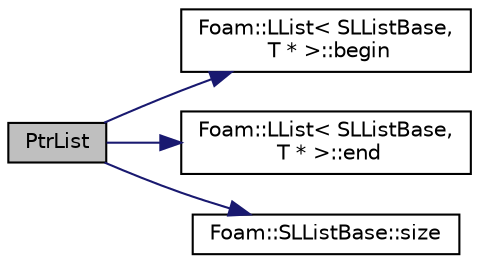 digraph "PtrList"
{
  bgcolor="transparent";
  edge [fontname="Helvetica",fontsize="10",labelfontname="Helvetica",labelfontsize="10"];
  node [fontname="Helvetica",fontsize="10",shape=record];
  rankdir="LR";
  Node1 [label="PtrList",height=0.2,width=0.4,color="black", fillcolor="grey75", style="filled", fontcolor="black"];
  Node1 -> Node2 [color="midnightblue",fontsize="10",style="solid",fontname="Helvetica"];
  Node2 [label="Foam::LList\< SLListBase,\l T * \>::begin",height=0.2,width=0.4,color="black",URL="$a01371.html#ad69bd11391be1a1dba5c8202259664f8"];
  Node1 -> Node3 [color="midnightblue",fontsize="10",style="solid",fontname="Helvetica"];
  Node3 [label="Foam::LList\< SLListBase,\l T * \>::end",height=0.2,width=0.4,color="black",URL="$a01371.html#a8c02327283a4fc936eae31f08ff9ff02"];
  Node1 -> Node4 [color="midnightblue",fontsize="10",style="solid",fontname="Helvetica"];
  Node4 [label="Foam::SLListBase::size",height=0.2,width=0.4,color="black",URL="$a02344.html#a723361dc2020160f5492e8fe2d09fa44",tooltip="Return number of elements in list. "];
}
